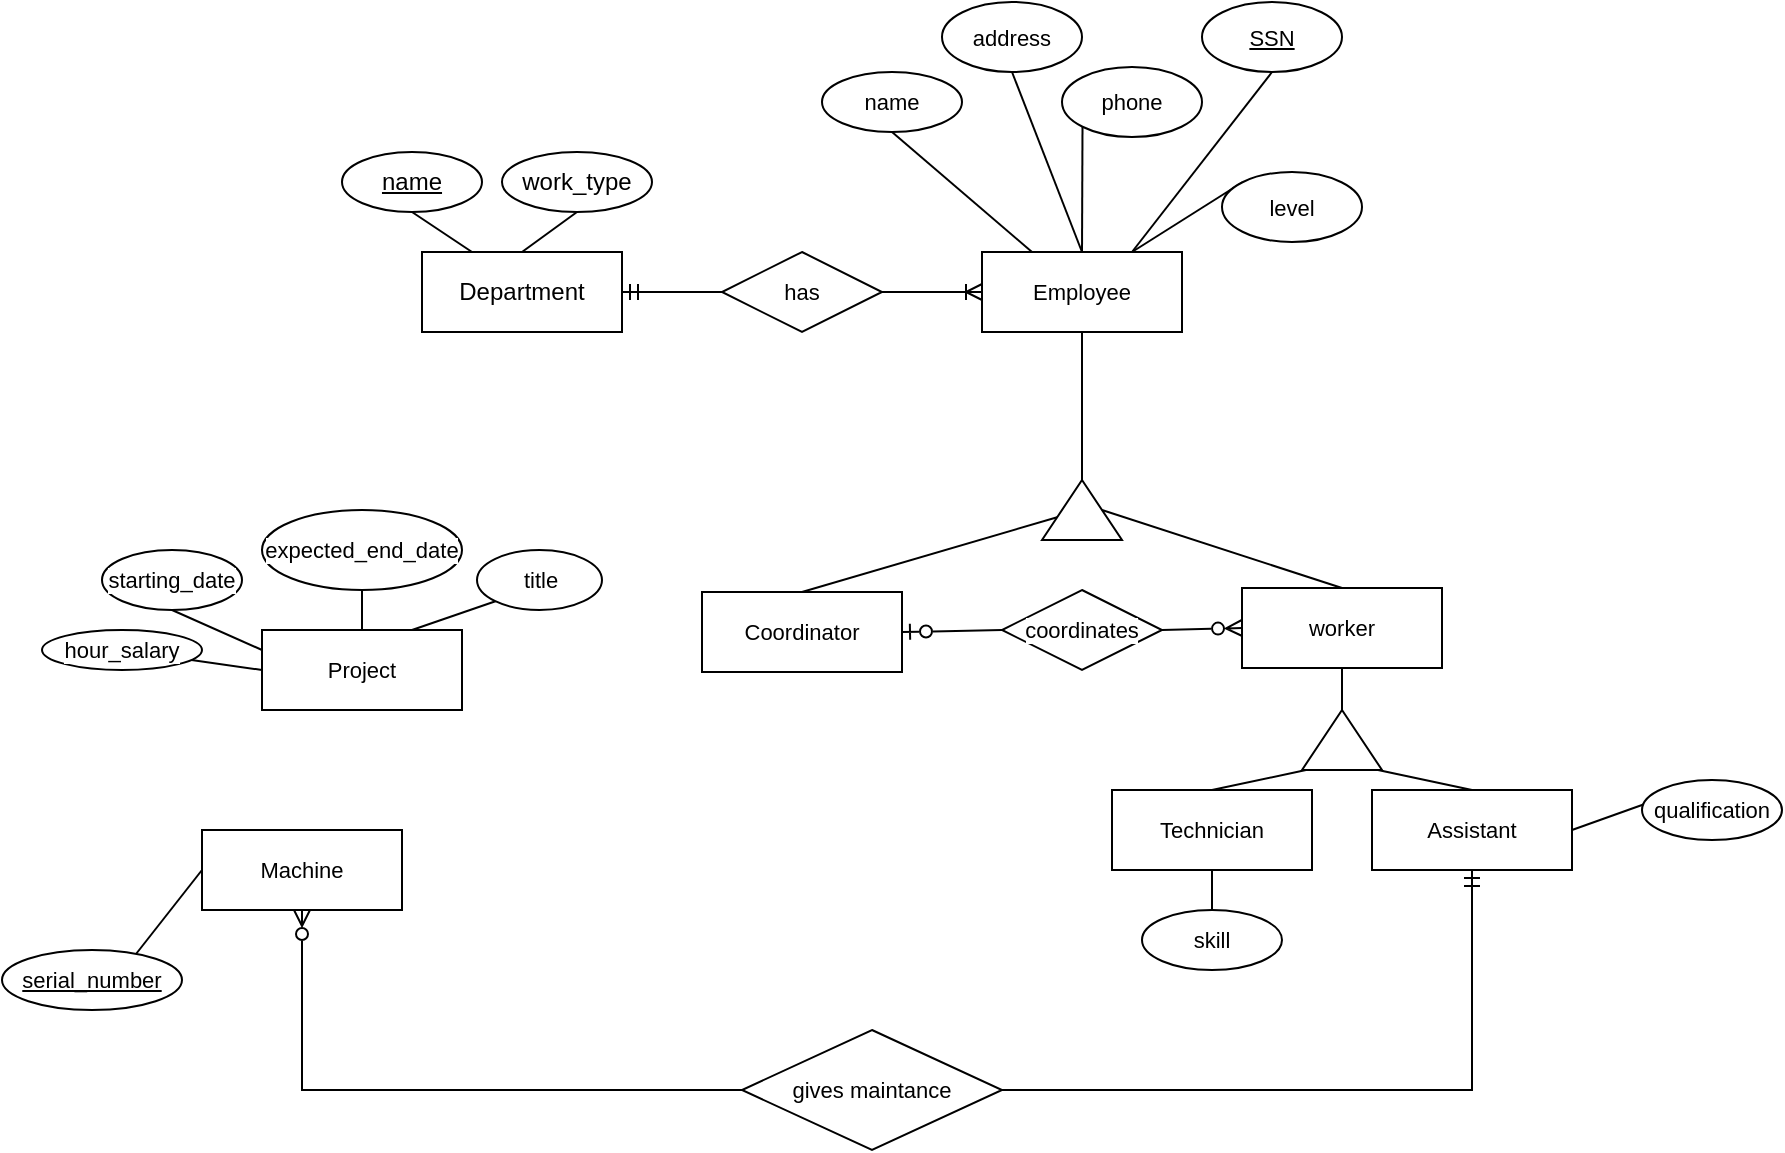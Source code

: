 <mxfile version="24.9.2">
  <diagram name="Page-1" id="IBinYyCBUrGOJbIUU4mi">
    <mxGraphModel dx="858" dy="510" grid="1" gridSize="10" guides="1" tooltips="1" connect="1" arrows="1" fold="1" page="1" pageScale="1" pageWidth="850" pageHeight="1100" math="0" shadow="0">
      <root>
        <mxCell id="0" />
        <mxCell id="1" parent="0" />
        <mxCell id="ud7PdZYIxAGQ_uSuEWP6-3" style="rounded=0;orthogonalLoop=1;jettySize=auto;html=1;exitX=0.25;exitY=0;exitDx=0;exitDy=0;entryX=0.5;entryY=1;entryDx=0;entryDy=0;endArrow=none;endFill=0;" edge="1" parent="1" source="ud7PdZYIxAGQ_uSuEWP6-1" target="ud7PdZYIxAGQ_uSuEWP6-2">
          <mxGeometry relative="1" as="geometry" />
        </mxCell>
        <mxCell id="ud7PdZYIxAGQ_uSuEWP6-5" style="edgeStyle=none;shape=connector;rounded=0;orthogonalLoop=1;jettySize=auto;html=1;exitX=0.5;exitY=0;exitDx=0;exitDy=0;entryX=0.5;entryY=1;entryDx=0;entryDy=0;strokeColor=default;align=center;verticalAlign=middle;fontFamily=Helvetica;fontSize=11;fontColor=default;labelBackgroundColor=default;endArrow=none;endFill=0;" edge="1" parent="1" source="ud7PdZYIxAGQ_uSuEWP6-1" target="ud7PdZYIxAGQ_uSuEWP6-4">
          <mxGeometry relative="1" as="geometry" />
        </mxCell>
        <mxCell id="ud7PdZYIxAGQ_uSuEWP6-9" style="edgeStyle=none;shape=connector;rounded=0;orthogonalLoop=1;jettySize=auto;html=1;exitX=1;exitY=0.5;exitDx=0;exitDy=0;entryX=0;entryY=0.5;entryDx=0;entryDy=0;strokeColor=default;align=center;verticalAlign=middle;fontFamily=Helvetica;fontSize=11;fontColor=default;labelBackgroundColor=default;endArrow=none;endFill=0;startArrow=ERmandOne;startFill=0;" edge="1" parent="1" source="ud7PdZYIxAGQ_uSuEWP6-1" target="ud7PdZYIxAGQ_uSuEWP6-8">
          <mxGeometry relative="1" as="geometry" />
        </mxCell>
        <mxCell id="ud7PdZYIxAGQ_uSuEWP6-1" value="Department" style="whiteSpace=wrap;html=1;align=center;" vertex="1" parent="1">
          <mxGeometry x="310" y="221" width="100" height="40" as="geometry" />
        </mxCell>
        <mxCell id="ud7PdZYIxAGQ_uSuEWP6-2" value="&lt;u&gt;name&lt;/u&gt;" style="ellipse;whiteSpace=wrap;html=1;align=center;" vertex="1" parent="1">
          <mxGeometry x="270" y="171" width="70" height="30" as="geometry" />
        </mxCell>
        <mxCell id="ud7PdZYIxAGQ_uSuEWP6-4" value="work_type" style="ellipse;whiteSpace=wrap;html=1;align=center;" vertex="1" parent="1">
          <mxGeometry x="350" y="171" width="75" height="30" as="geometry" />
        </mxCell>
        <mxCell id="ud7PdZYIxAGQ_uSuEWP6-13" style="edgeStyle=none;shape=connector;rounded=0;orthogonalLoop=1;jettySize=auto;html=1;exitX=0.25;exitY=0;exitDx=0;exitDy=0;entryX=0.5;entryY=1;entryDx=0;entryDy=0;strokeColor=default;align=center;verticalAlign=middle;fontFamily=Helvetica;fontSize=11;fontColor=default;labelBackgroundColor=default;endArrow=none;endFill=0;" edge="1" parent="1" source="ud7PdZYIxAGQ_uSuEWP6-7" target="ud7PdZYIxAGQ_uSuEWP6-12">
          <mxGeometry relative="1" as="geometry" />
        </mxCell>
        <mxCell id="ud7PdZYIxAGQ_uSuEWP6-15" style="edgeStyle=none;shape=connector;rounded=0;orthogonalLoop=1;jettySize=auto;html=1;exitX=0.5;exitY=0;exitDx=0;exitDy=0;entryX=0.5;entryY=1;entryDx=0;entryDy=0;strokeColor=default;align=center;verticalAlign=middle;fontFamily=Helvetica;fontSize=11;fontColor=default;labelBackgroundColor=default;endArrow=none;endFill=0;" edge="1" parent="1" source="ud7PdZYIxAGQ_uSuEWP6-7" target="ud7PdZYIxAGQ_uSuEWP6-14">
          <mxGeometry relative="1" as="geometry" />
        </mxCell>
        <mxCell id="ud7PdZYIxAGQ_uSuEWP6-17" style="edgeStyle=none;shape=connector;rounded=0;orthogonalLoop=1;jettySize=auto;html=1;exitX=0.5;exitY=0;exitDx=0;exitDy=0;entryX=0;entryY=1;entryDx=0;entryDy=0;strokeColor=default;align=center;verticalAlign=middle;fontFamily=Helvetica;fontSize=11;fontColor=default;labelBackgroundColor=default;endArrow=none;endFill=0;" edge="1" parent="1" source="ud7PdZYIxAGQ_uSuEWP6-7" target="ud7PdZYIxAGQ_uSuEWP6-16">
          <mxGeometry relative="1" as="geometry" />
        </mxCell>
        <mxCell id="ud7PdZYIxAGQ_uSuEWP6-19" style="edgeStyle=none;shape=connector;rounded=0;orthogonalLoop=1;jettySize=auto;html=1;exitX=0.75;exitY=0;exitDx=0;exitDy=0;entryX=0.5;entryY=1;entryDx=0;entryDy=0;strokeColor=default;align=center;verticalAlign=middle;fontFamily=Helvetica;fontSize=11;fontColor=default;labelBackgroundColor=default;endArrow=none;endFill=0;" edge="1" parent="1" source="ud7PdZYIxAGQ_uSuEWP6-7" target="ud7PdZYIxAGQ_uSuEWP6-18">
          <mxGeometry relative="1" as="geometry" />
        </mxCell>
        <mxCell id="ud7PdZYIxAGQ_uSuEWP6-44" style="edgeStyle=none;shape=connector;rounded=0;orthogonalLoop=1;jettySize=auto;html=1;exitX=0.75;exitY=0;exitDx=0;exitDy=0;entryX=0;entryY=0;entryDx=0;entryDy=0;strokeColor=default;align=center;verticalAlign=middle;fontFamily=Helvetica;fontSize=11;fontColor=default;labelBackgroundColor=default;endArrow=none;endFill=0;" edge="1" parent="1" source="ud7PdZYIxAGQ_uSuEWP6-7" target="ud7PdZYIxAGQ_uSuEWP6-43">
          <mxGeometry relative="1" as="geometry" />
        </mxCell>
        <mxCell id="ud7PdZYIxAGQ_uSuEWP6-7" value="Employee" style="whiteSpace=wrap;html=1;align=center;fontFamily=Helvetica;fontSize=11;fontColor=default;labelBackgroundColor=default;" vertex="1" parent="1">
          <mxGeometry x="590" y="221" width="100" height="40" as="geometry" />
        </mxCell>
        <mxCell id="ud7PdZYIxAGQ_uSuEWP6-10" style="edgeStyle=none;shape=connector;rounded=0;orthogonalLoop=1;jettySize=auto;html=1;exitX=1;exitY=0.5;exitDx=0;exitDy=0;entryX=0;entryY=0.5;entryDx=0;entryDy=0;strokeColor=default;align=center;verticalAlign=middle;fontFamily=Helvetica;fontSize=11;fontColor=default;labelBackgroundColor=default;endArrow=ERoneToMany;endFill=0;" edge="1" parent="1" source="ud7PdZYIxAGQ_uSuEWP6-8" target="ud7PdZYIxAGQ_uSuEWP6-7">
          <mxGeometry relative="1" as="geometry" />
        </mxCell>
        <mxCell id="ud7PdZYIxAGQ_uSuEWP6-8" value="has" style="shape=rhombus;perimeter=rhombusPerimeter;whiteSpace=wrap;html=1;align=center;fontFamily=Helvetica;fontSize=11;fontColor=default;labelBackgroundColor=default;" vertex="1" parent="1">
          <mxGeometry x="460" y="221" width="80" height="40" as="geometry" />
        </mxCell>
        <mxCell id="ud7PdZYIxAGQ_uSuEWP6-12" value="name" style="ellipse;whiteSpace=wrap;html=1;align=center;fontFamily=Helvetica;fontSize=11;fontColor=default;labelBackgroundColor=default;" vertex="1" parent="1">
          <mxGeometry x="510" y="131" width="70" height="30" as="geometry" />
        </mxCell>
        <mxCell id="ud7PdZYIxAGQ_uSuEWP6-14" value="address" style="ellipse;whiteSpace=wrap;html=1;align=center;fontFamily=Helvetica;fontSize=11;fontColor=default;labelBackgroundColor=default;" vertex="1" parent="1">
          <mxGeometry x="570" y="96" width="70" height="35" as="geometry" />
        </mxCell>
        <mxCell id="ud7PdZYIxAGQ_uSuEWP6-16" value="phone" style="ellipse;whiteSpace=wrap;html=1;align=center;fontFamily=Helvetica;fontSize=11;fontColor=default;labelBackgroundColor=default;" vertex="1" parent="1">
          <mxGeometry x="630" y="128.5" width="70" height="35" as="geometry" />
        </mxCell>
        <mxCell id="ud7PdZYIxAGQ_uSuEWP6-18" value="&lt;u&gt;SSN&lt;/u&gt;" style="ellipse;whiteSpace=wrap;html=1;align=center;fontFamily=Helvetica;fontSize=11;fontColor=default;labelBackgroundColor=default;" vertex="1" parent="1">
          <mxGeometry x="700" y="96" width="70" height="35" as="geometry" />
        </mxCell>
        <mxCell id="ud7PdZYIxAGQ_uSuEWP6-25" style="edgeStyle=none;shape=connector;rounded=0;orthogonalLoop=1;jettySize=auto;html=1;exitX=0.5;exitY=0;exitDx=0;exitDy=0;strokeColor=default;align=center;verticalAlign=middle;fontFamily=Helvetica;fontSize=11;fontColor=default;labelBackgroundColor=default;endArrow=none;endFill=0;" edge="1" parent="1" source="ud7PdZYIxAGQ_uSuEWP6-20" target="ud7PdZYIxAGQ_uSuEWP6-24">
          <mxGeometry relative="1" as="geometry" />
        </mxCell>
        <mxCell id="ud7PdZYIxAGQ_uSuEWP6-50" style="edgeStyle=none;shape=connector;rounded=0;orthogonalLoop=1;jettySize=auto;html=1;exitX=1;exitY=0.5;exitDx=0;exitDy=0;entryX=0;entryY=0.5;entryDx=0;entryDy=0;strokeColor=default;align=center;verticalAlign=middle;fontFamily=Helvetica;fontSize=11;fontColor=default;labelBackgroundColor=default;endArrow=none;endFill=0;startArrow=ERzeroToOne;startFill=0;" edge="1" parent="1" source="ud7PdZYIxAGQ_uSuEWP6-20" target="ud7PdZYIxAGQ_uSuEWP6-49">
          <mxGeometry relative="1" as="geometry" />
        </mxCell>
        <mxCell id="ud7PdZYIxAGQ_uSuEWP6-20" value="Coordinator" style="whiteSpace=wrap;html=1;align=center;fontFamily=Helvetica;fontSize=11;fontColor=default;labelBackgroundColor=default;" vertex="1" parent="1">
          <mxGeometry x="450" y="391" width="100" height="40" as="geometry" />
        </mxCell>
        <mxCell id="ud7PdZYIxAGQ_uSuEWP6-26" style="edgeStyle=none;shape=connector;rounded=0;orthogonalLoop=1;jettySize=auto;html=1;exitX=0.5;exitY=0;exitDx=0;exitDy=0;entryX=0;entryY=0.05;entryDx=0;entryDy=0;strokeColor=default;align=center;verticalAlign=middle;fontFamily=Helvetica;fontSize=11;fontColor=default;labelBackgroundColor=default;endArrow=none;endFill=0;entryPerimeter=0;" edge="1" parent="1" source="ud7PdZYIxAGQ_uSuEWP6-21" target="ud7PdZYIxAGQ_uSuEWP6-47">
          <mxGeometry relative="1" as="geometry" />
        </mxCell>
        <mxCell id="ud7PdZYIxAGQ_uSuEWP6-30" style="edgeStyle=none;shape=connector;rounded=0;orthogonalLoop=1;jettySize=auto;html=1;exitX=0.5;exitY=1;exitDx=0;exitDy=0;strokeColor=default;align=center;verticalAlign=middle;fontFamily=Helvetica;fontSize=11;fontColor=default;labelBackgroundColor=default;endArrow=none;endFill=0;" edge="1" parent="1" source="ud7PdZYIxAGQ_uSuEWP6-21" target="ud7PdZYIxAGQ_uSuEWP6-29">
          <mxGeometry relative="1" as="geometry">
            <mxPoint x="705" y="545" as="targetPoint" />
          </mxGeometry>
        </mxCell>
        <mxCell id="ud7PdZYIxAGQ_uSuEWP6-21" value="Technician" style="whiteSpace=wrap;html=1;align=center;fontFamily=Helvetica;fontSize=11;fontColor=default;labelBackgroundColor=default;strokeColor=default;verticalAlign=middle;fillColor=default;" vertex="1" parent="1">
          <mxGeometry x="655" y="490" width="100" height="40" as="geometry" />
        </mxCell>
        <mxCell id="ud7PdZYIxAGQ_uSuEWP6-27" style="edgeStyle=none;shape=connector;rounded=0;orthogonalLoop=1;jettySize=auto;html=1;exitX=0.5;exitY=0;exitDx=0;exitDy=0;entryX=0;entryY=0.95;entryDx=0;entryDy=0;strokeColor=default;align=center;verticalAlign=middle;fontFamily=Helvetica;fontSize=11;fontColor=default;labelBackgroundColor=default;endArrow=none;endFill=0;entryPerimeter=0;" edge="1" parent="1" source="ud7PdZYIxAGQ_uSuEWP6-23" target="ud7PdZYIxAGQ_uSuEWP6-47">
          <mxGeometry relative="1" as="geometry" />
        </mxCell>
        <mxCell id="ud7PdZYIxAGQ_uSuEWP6-36" style="edgeStyle=none;shape=connector;rounded=0;orthogonalLoop=1;jettySize=auto;html=1;exitX=1;exitY=0.5;exitDx=0;exitDy=0;entryX=0.5;entryY=0;entryDx=0;entryDy=0;strokeColor=default;align=center;verticalAlign=middle;fontFamily=Helvetica;fontSize=11;fontColor=default;labelBackgroundColor=default;endArrow=none;endFill=0;" edge="1" parent="1" source="ud7PdZYIxAGQ_uSuEWP6-23" target="ud7PdZYIxAGQ_uSuEWP6-35">
          <mxGeometry relative="1" as="geometry" />
        </mxCell>
        <mxCell id="ud7PdZYIxAGQ_uSuEWP6-53" style="edgeStyle=orthogonalEdgeStyle;shape=connector;rounded=0;orthogonalLoop=1;jettySize=auto;html=1;exitX=0.5;exitY=1;exitDx=0;exitDy=0;entryX=1;entryY=0.5;entryDx=0;entryDy=0;strokeColor=default;align=center;verticalAlign=middle;fontFamily=Helvetica;fontSize=11;fontColor=default;labelBackgroundColor=default;endArrow=none;endFill=0;startArrow=ERmandOne;startFill=0;" edge="1" parent="1" source="ud7PdZYIxAGQ_uSuEWP6-23" target="ud7PdZYIxAGQ_uSuEWP6-52">
          <mxGeometry relative="1" as="geometry" />
        </mxCell>
        <mxCell id="ud7PdZYIxAGQ_uSuEWP6-23" value="Assistant" style="whiteSpace=wrap;html=1;align=center;fontFamily=Helvetica;fontSize=11;fontColor=default;labelBackgroundColor=default;strokeColor=default;verticalAlign=middle;fillColor=default;" vertex="1" parent="1">
          <mxGeometry x="785" y="490" width="100" height="40" as="geometry" />
        </mxCell>
        <mxCell id="ud7PdZYIxAGQ_uSuEWP6-28" style="edgeStyle=none;shape=connector;rounded=0;orthogonalLoop=1;jettySize=auto;html=1;exitX=1;exitY=0.5;exitDx=0;exitDy=0;entryX=0.5;entryY=1;entryDx=0;entryDy=0;strokeColor=default;align=center;verticalAlign=middle;fontFamily=Helvetica;fontSize=11;fontColor=default;labelBackgroundColor=default;endArrow=none;endFill=0;" edge="1" parent="1" source="ud7PdZYIxAGQ_uSuEWP6-24" target="ud7PdZYIxAGQ_uSuEWP6-7">
          <mxGeometry relative="1" as="geometry" />
        </mxCell>
        <mxCell id="ud7PdZYIxAGQ_uSuEWP6-24" value="" style="triangle;whiteSpace=wrap;html=1;fontFamily=Helvetica;fontSize=11;fontColor=default;labelBackgroundColor=default;rotation=-90;" vertex="1" parent="1">
          <mxGeometry x="625" y="330" width="30" height="40" as="geometry" />
        </mxCell>
        <mxCell id="ud7PdZYIxAGQ_uSuEWP6-29" value="skill" style="ellipse;whiteSpace=wrap;html=1;align=center;fontFamily=Helvetica;fontSize=11;fontColor=default;labelBackgroundColor=default;" vertex="1" parent="1">
          <mxGeometry x="670" y="550" width="70" height="30" as="geometry" />
        </mxCell>
        <mxCell id="ud7PdZYIxAGQ_uSuEWP6-38" style="edgeStyle=none;shape=connector;rounded=0;orthogonalLoop=1;jettySize=auto;html=1;exitX=0;exitY=0.25;exitDx=0;exitDy=0;entryX=0.5;entryY=1;entryDx=0;entryDy=0;strokeColor=default;align=center;verticalAlign=middle;fontFamily=Helvetica;fontSize=11;fontColor=default;labelBackgroundColor=default;endArrow=none;endFill=0;" edge="1" parent="1" source="ud7PdZYIxAGQ_uSuEWP6-31" target="ud7PdZYIxAGQ_uSuEWP6-37">
          <mxGeometry relative="1" as="geometry" />
        </mxCell>
        <mxCell id="ud7PdZYIxAGQ_uSuEWP6-40" style="edgeStyle=none;shape=connector;rounded=0;orthogonalLoop=1;jettySize=auto;html=1;exitX=0.5;exitY=0;exitDx=0;exitDy=0;entryX=0.5;entryY=1;entryDx=0;entryDy=0;strokeColor=default;align=center;verticalAlign=middle;fontFamily=Helvetica;fontSize=11;fontColor=default;labelBackgroundColor=default;endArrow=none;endFill=0;" edge="1" parent="1" source="ud7PdZYIxAGQ_uSuEWP6-31" target="ud7PdZYIxAGQ_uSuEWP6-39">
          <mxGeometry relative="1" as="geometry" />
        </mxCell>
        <mxCell id="ud7PdZYIxAGQ_uSuEWP6-42" style="edgeStyle=none;shape=connector;rounded=0;orthogonalLoop=1;jettySize=auto;html=1;exitX=0.75;exitY=0;exitDx=0;exitDy=0;entryX=0;entryY=1;entryDx=0;entryDy=0;strokeColor=default;align=center;verticalAlign=middle;fontFamily=Helvetica;fontSize=11;fontColor=default;labelBackgroundColor=default;endArrow=none;endFill=0;" edge="1" parent="1" source="ud7PdZYIxAGQ_uSuEWP6-31" target="ud7PdZYIxAGQ_uSuEWP6-41">
          <mxGeometry relative="1" as="geometry" />
        </mxCell>
        <mxCell id="ud7PdZYIxAGQ_uSuEWP6-57" style="edgeStyle=none;shape=connector;rounded=0;orthogonalLoop=1;jettySize=auto;html=1;exitX=0;exitY=0.5;exitDx=0;exitDy=0;strokeColor=default;align=center;verticalAlign=middle;fontFamily=Helvetica;fontSize=11;fontColor=default;labelBackgroundColor=default;endArrow=none;endFill=0;" edge="1" parent="1" source="ud7PdZYIxAGQ_uSuEWP6-31" target="ud7PdZYIxAGQ_uSuEWP6-55">
          <mxGeometry relative="1" as="geometry" />
        </mxCell>
        <mxCell id="ud7PdZYIxAGQ_uSuEWP6-31" value="Project" style="whiteSpace=wrap;html=1;align=center;fontFamily=Helvetica;fontSize=11;fontColor=default;labelBackgroundColor=default;" vertex="1" parent="1">
          <mxGeometry x="230" y="410" width="100" height="40" as="geometry" />
        </mxCell>
        <mxCell id="ud7PdZYIxAGQ_uSuEWP6-34" style="edgeStyle=none;shape=connector;rounded=0;orthogonalLoop=1;jettySize=auto;html=1;exitX=0;exitY=0.5;exitDx=0;exitDy=0;entryX=0.5;entryY=1;entryDx=0;entryDy=0;strokeColor=default;align=center;verticalAlign=middle;fontFamily=Helvetica;fontSize=11;fontColor=default;labelBackgroundColor=default;endArrow=none;endFill=0;" edge="1" parent="1" source="ud7PdZYIxAGQ_uSuEWP6-32" target="ud7PdZYIxAGQ_uSuEWP6-33">
          <mxGeometry relative="1" as="geometry" />
        </mxCell>
        <mxCell id="ud7PdZYIxAGQ_uSuEWP6-32" value="Machine" style="whiteSpace=wrap;html=1;align=center;fontFamily=Helvetica;fontSize=11;fontColor=default;labelBackgroundColor=default;" vertex="1" parent="1">
          <mxGeometry x="200" y="510" width="100" height="40" as="geometry" />
        </mxCell>
        <mxCell id="ud7PdZYIxAGQ_uSuEWP6-33" value="&lt;u&gt;serial_number&lt;/u&gt;" style="ellipse;whiteSpace=wrap;html=1;align=center;fontFamily=Helvetica;fontSize=11;fontColor=default;labelBackgroundColor=default;" vertex="1" parent="1">
          <mxGeometry x="100" y="570" width="90" height="30" as="geometry" />
        </mxCell>
        <mxCell id="ud7PdZYIxAGQ_uSuEWP6-35" value="qualification" style="ellipse;whiteSpace=wrap;html=1;align=center;fontFamily=Helvetica;fontSize=11;fontColor=default;labelBackgroundColor=default;" vertex="1" parent="1">
          <mxGeometry x="920" y="485" width="70" height="30" as="geometry" />
        </mxCell>
        <mxCell id="ud7PdZYIxAGQ_uSuEWP6-37" value="starting_date" style="ellipse;whiteSpace=wrap;html=1;align=center;fontFamily=Helvetica;fontSize=11;fontColor=default;labelBackgroundColor=default;" vertex="1" parent="1">
          <mxGeometry x="150" y="370" width="70" height="30" as="geometry" />
        </mxCell>
        <mxCell id="ud7PdZYIxAGQ_uSuEWP6-39" value="expected_end_date" style="ellipse;whiteSpace=wrap;html=1;align=center;fontFamily=Helvetica;fontSize=11;fontColor=default;labelBackgroundColor=default;" vertex="1" parent="1">
          <mxGeometry x="230" y="350" width="100" height="40" as="geometry" />
        </mxCell>
        <mxCell id="ud7PdZYIxAGQ_uSuEWP6-41" value="title" style="ellipse;whiteSpace=wrap;html=1;align=center;fontFamily=Helvetica;fontSize=11;fontColor=default;labelBackgroundColor=default;" vertex="1" parent="1">
          <mxGeometry x="337.5" y="370" width="62.5" height="30" as="geometry" />
        </mxCell>
        <mxCell id="ud7PdZYIxAGQ_uSuEWP6-43" value="level" style="ellipse;whiteSpace=wrap;html=1;align=center;fontFamily=Helvetica;fontSize=11;fontColor=default;labelBackgroundColor=default;" vertex="1" parent="1">
          <mxGeometry x="710" y="181" width="70" height="35" as="geometry" />
        </mxCell>
        <mxCell id="ud7PdZYIxAGQ_uSuEWP6-46" style="edgeStyle=none;shape=connector;rounded=0;orthogonalLoop=1;jettySize=auto;html=1;exitX=0.5;exitY=0;exitDx=0;exitDy=0;entryX=0.5;entryY=1;entryDx=0;entryDy=0;strokeColor=default;align=center;verticalAlign=middle;fontFamily=Helvetica;fontSize=11;fontColor=default;labelBackgroundColor=default;endArrow=none;endFill=0;" edge="1" parent="1" source="ud7PdZYIxAGQ_uSuEWP6-45" target="ud7PdZYIxAGQ_uSuEWP6-24">
          <mxGeometry relative="1" as="geometry" />
        </mxCell>
        <mxCell id="ud7PdZYIxAGQ_uSuEWP6-45" value="worker" style="whiteSpace=wrap;html=1;align=center;fontFamily=Helvetica;fontSize=11;fontColor=default;labelBackgroundColor=default;strokeColor=default;verticalAlign=middle;fillColor=default;" vertex="1" parent="1">
          <mxGeometry x="720" y="389" width="100" height="40" as="geometry" />
        </mxCell>
        <mxCell id="ud7PdZYIxAGQ_uSuEWP6-48" style="edgeStyle=none;shape=connector;rounded=0;orthogonalLoop=1;jettySize=auto;html=1;exitX=1;exitY=0.5;exitDx=0;exitDy=0;entryX=0.5;entryY=1;entryDx=0;entryDy=0;strokeColor=default;align=center;verticalAlign=middle;fontFamily=Helvetica;fontSize=11;fontColor=default;labelBackgroundColor=default;endArrow=none;endFill=0;" edge="1" parent="1" source="ud7PdZYIxAGQ_uSuEWP6-47" target="ud7PdZYIxAGQ_uSuEWP6-45">
          <mxGeometry relative="1" as="geometry" />
        </mxCell>
        <mxCell id="ud7PdZYIxAGQ_uSuEWP6-47" value="" style="triangle;whiteSpace=wrap;html=1;fontFamily=Helvetica;fontSize=11;fontColor=default;labelBackgroundColor=default;rotation=-90;" vertex="1" parent="1">
          <mxGeometry x="755" y="445" width="30" height="40" as="geometry" />
        </mxCell>
        <mxCell id="ud7PdZYIxAGQ_uSuEWP6-51" style="edgeStyle=none;shape=connector;rounded=0;orthogonalLoop=1;jettySize=auto;html=1;exitX=1;exitY=0.5;exitDx=0;exitDy=0;entryX=0;entryY=0.5;entryDx=0;entryDy=0;strokeColor=default;align=center;verticalAlign=middle;fontFamily=Helvetica;fontSize=11;fontColor=default;labelBackgroundColor=default;endArrow=ERzeroToMany;endFill=0;" edge="1" parent="1" source="ud7PdZYIxAGQ_uSuEWP6-49" target="ud7PdZYIxAGQ_uSuEWP6-45">
          <mxGeometry relative="1" as="geometry">
            <mxPoint x="680" y="435" as="sourcePoint" />
          </mxGeometry>
        </mxCell>
        <mxCell id="ud7PdZYIxAGQ_uSuEWP6-49" value="coordinates" style="shape=rhombus;perimeter=rhombusPerimeter;whiteSpace=wrap;html=1;align=center;fontFamily=Helvetica;fontSize=11;fontColor=default;labelBackgroundColor=default;" vertex="1" parent="1">
          <mxGeometry x="600" y="390" width="80" height="40" as="geometry" />
        </mxCell>
        <mxCell id="ud7PdZYIxAGQ_uSuEWP6-54" style="edgeStyle=orthogonalEdgeStyle;shape=connector;rounded=0;orthogonalLoop=1;jettySize=auto;html=1;exitX=0;exitY=0.5;exitDx=0;exitDy=0;entryX=0.5;entryY=1;entryDx=0;entryDy=0;strokeColor=default;align=center;verticalAlign=middle;fontFamily=Helvetica;fontSize=11;fontColor=default;labelBackgroundColor=default;endArrow=ERzeroToMany;endFill=0;" edge="1" parent="1" source="ud7PdZYIxAGQ_uSuEWP6-52" target="ud7PdZYIxAGQ_uSuEWP6-32">
          <mxGeometry relative="1" as="geometry" />
        </mxCell>
        <mxCell id="ud7PdZYIxAGQ_uSuEWP6-52" value="gives maintance" style="shape=rhombus;perimeter=rhombusPerimeter;whiteSpace=wrap;html=1;align=center;fontFamily=Helvetica;fontSize=11;fontColor=default;labelBackgroundColor=default;" vertex="1" parent="1">
          <mxGeometry x="470" y="610" width="130" height="60" as="geometry" />
        </mxCell>
        <mxCell id="ud7PdZYIxAGQ_uSuEWP6-55" value="hour_salary" style="ellipse;whiteSpace=wrap;html=1;align=center;fontFamily=Helvetica;fontSize=11;fontColor=default;labelBackgroundColor=default;" vertex="1" parent="1">
          <mxGeometry x="120" y="410" width="80" height="20" as="geometry" />
        </mxCell>
      </root>
    </mxGraphModel>
  </diagram>
</mxfile>
